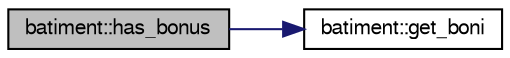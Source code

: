 digraph G
{
  bgcolor="transparent";
  edge [fontname="FreeSans",fontsize="10",labelfontname="FreeSans",labelfontsize="10"];
  node [fontname="FreeSans",fontsize="10",shape=record];
  rankdir=LR;
  Node1 [label="batiment::has_bonus",height=0.2,width=0.4,color="black", fillcolor="grey75", style="filled" fontcolor="black"];
  Node1 -> Node2 [color="midnightblue",fontsize="10",style="solid",fontname="FreeSans"];
  Node2 [label="batiment::get_boni",height=0.2,width=0.4,color="black",URL="$classbatiment.html#a2a3a14ea2790096ffb6da1296a79555a",tooltip="Renvoie les bonus accessibles."];
}
